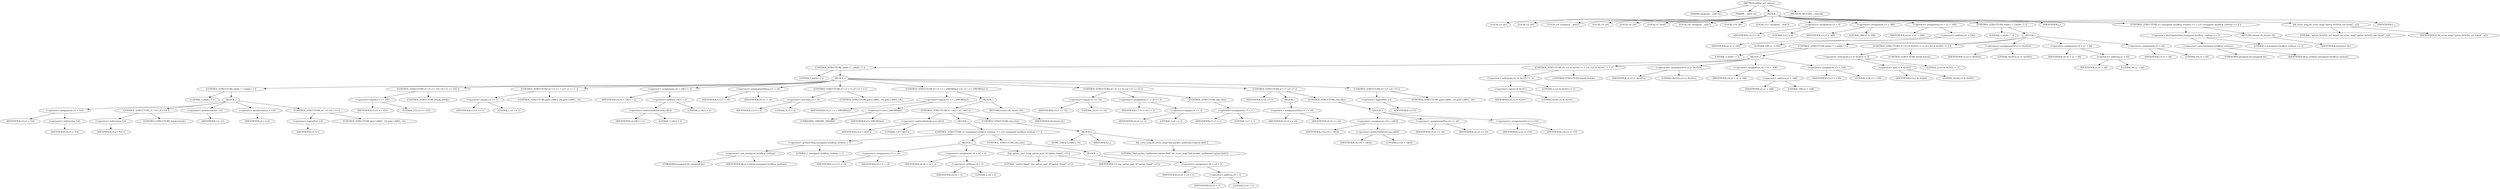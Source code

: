 digraph udhcp_get_option {  
"1000110" [label = "(METHOD,udhcp_get_option)" ]
"1000111" [label = "(PARAM,unsigned __int8 *a1)" ]
"1000112" [label = "(PARAM,__int64 a2)" ]
"1000113" [label = "(BLOCK,,)" ]
"1000114" [label = "(LOCAL,v2: int)" ]
"1000115" [label = "(LOCAL,v3: int)" ]
"1000116" [label = "(LOCAL,v4: unsigned __int8 *)" ]
"1000117" [label = "(LOCAL,v5: int)" ]
"1000118" [label = "(LOCAL,v6: int)" ]
"1000119" [label = "(LOCAL,v7: bool)" ]
"1000120" [label = "(LOCAL,v8: unsigned __int8 *)" ]
"1000121" [label = "(LOCAL,v10: int)" ]
"1000122" [label = "(LOCAL,v11: unsigned __int8 *)" ]
"1000123" [label = "(<operator>.assignment,v2 = 0)" ]
"1000124" [label = "(IDENTIFIER,v2,v2 = 0)" ]
"1000125" [label = "(LITERAL,0,v2 = 0)" ]
"1000126" [label = "(<operator>.assignment,v3 = 388)" ]
"1000127" [label = "(IDENTIFIER,v3,v3 = 388)" ]
"1000128" [label = "(LITERAL,388,v3 = 388)" ]
"1000129" [label = "(<operator>.assignment,v4 = a1 + 240)" ]
"1000130" [label = "(IDENTIFIER,v4,v4 = a1 + 240)" ]
"1000131" [label = "(<operator>.addition,a1 + 240)" ]
"1000132" [label = "(IDENTIFIER,a1,a1 + 240)" ]
"1000133" [label = "(LITERAL,240,a1 + 240)" ]
"1000134" [label = "(CONTROL_STRUCTURE,while ( 1 ),while ( 1 ))" ]
"1000135" [label = "(LITERAL,1,while ( 1 ))" ]
"1000136" [label = "(BLOCK,,)" ]
"1000137" [label = "(CONTROL_STRUCTURE,while ( 1 ),while ( 1 ))" ]
"1000138" [label = "(LITERAL,1,while ( 1 ))" ]
"1000139" [label = "(BLOCK,,)" ]
"1000140" [label = "(CONTROL_STRUCTURE,while ( 1 ),while ( 1 ))" ]
"1000141" [label = "(LITERAL,1,while ( 1 ))" ]
"1000142" [label = "(BLOCK,,)" ]
"1000143" [label = "(CONTROL_STRUCTURE,while ( 1 ),while ( 1 ))" ]
"1000144" [label = "(LITERAL,1,while ( 1 ))" ]
"1000145" [label = "(BLOCK,,)" ]
"1000146" [label = "(<operator>.assignment,v5 = *v4)" ]
"1000147" [label = "(IDENTIFIER,v5,v5 = *v4)" ]
"1000148" [label = "(<operator>.indirection,*v4)" ]
"1000149" [label = "(IDENTIFIER,v4,v5 = *v4)" ]
"1000150" [label = "(CONTROL_STRUCTURE,if ( *v4 ),if ( *v4 ))" ]
"1000151" [label = "(<operator>.indirection,*v4)" ]
"1000152" [label = "(IDENTIFIER,v4,if ( *v4 ))" ]
"1000153" [label = "(CONTROL_STRUCTURE,break;,break;)" ]
"1000154" [label = "(<operator>.preDecrement,--v3)" ]
"1000155" [label = "(IDENTIFIER,v3,--v3)" ]
"1000156" [label = "(<operator>.preIncrement,++v4)" ]
"1000157" [label = "(IDENTIFIER,v4,++v4)" ]
"1000158" [label = "(CONTROL_STRUCTURE,if ( !v3 ),if ( !v3 ))" ]
"1000159" [label = "(<operator>.logicalNot,!v3)" ]
"1000160" [label = "(IDENTIFIER,v3,!v3)" ]
"1000161" [label = "(CONTROL_STRUCTURE,goto LABEL_14;,goto LABEL_14;)" ]
"1000162" [label = "(CONTROL_STRUCTURE,if ( v5 == 255 ),if ( v5 == 255 ))" ]
"1000163" [label = "(<operator>.equals,v5 == 255)" ]
"1000164" [label = "(IDENTIFIER,v5,v5 == 255)" ]
"1000165" [label = "(LITERAL,255,v5 == 255)" ]
"1000166" [label = "(CONTROL_STRUCTURE,break;,break;)" ]
"1000167" [label = "(CONTROL_STRUCTURE,if ( v3 == 1 ),if ( v3 == 1 ))" ]
"1000168" [label = "(<operator>.equals,v3 == 1)" ]
"1000169" [label = "(IDENTIFIER,v3,v3 == 1)" ]
"1000170" [label = "(LITERAL,1,v3 == 1)" ]
"1000171" [label = "(CONTROL_STRUCTURE,goto LABEL_14;,goto LABEL_14;)" ]
"1000172" [label = "(<operator>.assignment,v6 = v4[1] + 2)" ]
"1000173" [label = "(IDENTIFIER,v6,v6 = v4[1] + 2)" ]
"1000174" [label = "(<operator>.addition,v4[1] + 2)" ]
"1000175" [label = "(<operator>.indirectIndexAccess,v4[1])" ]
"1000176" [label = "(IDENTIFIER,v4,v4[1] + 2)" ]
"1000177" [label = "(LITERAL,1,v4[1] + 2)" ]
"1000178" [label = "(LITERAL,2,v4[1] + 2)" ]
"1000179" [label = "(<operator>.assignmentMinus,v3 -= v6)" ]
"1000180" [label = "(IDENTIFIER,v3,v3 -= v6)" ]
"1000181" [label = "(IDENTIFIER,v6,v3 -= v6)" ]
"1000182" [label = "(CONTROL_STRUCTURE,if ( v3 < 0 ),if ( v3 < 0 ))" ]
"1000183" [label = "(<operator>.lessThan,v3 < 0)" ]
"1000184" [label = "(IDENTIFIER,v3,v3 < 0)" ]
"1000185" [label = "(LITERAL,0,v3 < 0)" ]
"1000186" [label = "(CONTROL_STRUCTURE,goto LABEL_14;,goto LABEL_14;)" ]
"1000187" [label = "(CONTROL_STRUCTURE,if ( v5 == (_DWORD)a2 ),if ( v5 == (_DWORD)a2 ))" ]
"1000188" [label = "(<operator>.equals,v5 == (_DWORD)a2)" ]
"1000189" [label = "(IDENTIFIER,v5,v5 == (_DWORD)a2)" ]
"1000190" [label = "(<operator>.cast,(_DWORD)a2)" ]
"1000191" [label = "(UNKNOWN,_DWORD,_DWORD)" ]
"1000192" [label = "(IDENTIFIER,a2,(_DWORD)a2)" ]
"1000193" [label = "(BLOCK,,)" ]
"1000194" [label = "(CONTROL_STRUCTURE,if ( v4[1] ),if ( v4[1] ))" ]
"1000195" [label = "(<operator>.indirectIndexAccess,v4[1])" ]
"1000196" [label = "(IDENTIFIER,v4,if ( v4[1] ))" ]
"1000197" [label = "(LITERAL,1,if ( v4[1] ))" ]
"1000198" [label = "(BLOCK,,)" ]
"1000199" [label = "(CONTROL_STRUCTURE,if ( (unsigned int)dhcp_verbose > 1 ),if ( (unsigned int)dhcp_verbose > 1 ))" ]
"1000200" [label = "(<operator>.greaterThan,(unsigned int)dhcp_verbose > 1)" ]
"1000201" [label = "(<operator>.cast,(unsigned int)dhcp_verbose)" ]
"1000202" [label = "(UNKNOWN,unsigned int,unsigned int)" ]
"1000203" [label = "(IDENTIFIER,dhcp_verbose,(unsigned int)dhcp_verbose)" ]
"1000204" [label = "(LITERAL,1,(unsigned int)dhcp_verbose > 1)" ]
"1000205" [label = "(BLOCK,,)" ]
"1000206" [label = "(<operator>.assignment,v11 = v4)" ]
"1000207" [label = "(IDENTIFIER,v11,v11 = v4)" ]
"1000208" [label = "(IDENTIFIER,v4,v11 = v4)" ]
"1000209" [label = "(<operator>.assignment,v8 = v4 + 2)" ]
"1000210" [label = "(IDENTIFIER,v8,v8 = v4 + 2)" ]
"1000211" [label = "(<operator>.addition,v4 + 2)" ]
"1000212" [label = "(IDENTIFIER,v4,v4 + 2)" ]
"1000213" [label = "(LITERAL,2,v4 + 2)" ]
"1000214" [label = "(log_option_part_0,log_option_part_0(\"option found\", v11))" ]
"1000215" [label = "(LITERAL,\"option found\",log_option_part_0(\"option found\", v11))" ]
"1000216" [label = "(IDENTIFIER,v11,log_option_part_0(\"option found\", v11))" ]
"1000217" [label = "(CONTROL_STRUCTURE,else,else)" ]
"1000218" [label = "(BLOCK,,)" ]
"1000219" [label = "(<operator>.assignment,v8 = v4 + 2)" ]
"1000220" [label = "(IDENTIFIER,v8,v8 = v4 + 2)" ]
"1000221" [label = "(<operator>.addition,v4 + 2)" ]
"1000222" [label = "(IDENTIFIER,v4,v4 + 2)" ]
"1000223" [label = "(LITERAL,2,v4 + 2)" ]
"1000224" [label = "(CONTROL_STRUCTURE,else,else)" ]
"1000225" [label = "(BLOCK,,)" ]
"1000226" [label = "(JUMP_TARGET,LABEL_14)" ]
"1000227" [label = "(IDENTIFIER,L,)" ]
"1000228" [label = "(bb_error_msg,bb_error_msg(\"bad packet, malformed option field\"))" ]
"1000229" [label = "(LITERAL,\"bad packet, malformed option field\",bb_error_msg(\"bad packet, malformed option field\"))" ]
"1000230" [label = "(RETURN,return v8;,return v8;)" ]
"1000231" [label = "(IDENTIFIER,v8,return v8;)" ]
"1000232" [label = "(CONTROL_STRUCTURE,if ( v5 == 52 ),if ( v5 == 52 ))" ]
"1000233" [label = "(<operator>.equals,v5 == 52)" ]
"1000234" [label = "(IDENTIFIER,v5,v5 == 52)" ]
"1000235" [label = "(LITERAL,52,v5 == 52)" ]
"1000236" [label = "(<operator>.assignment,v7 = v6 == 2)" ]
"1000237" [label = "(IDENTIFIER,v7,v7 = v6 == 2)" ]
"1000238" [label = "(<operator>.equals,v6 == 2)" ]
"1000239" [label = "(IDENTIFIER,v6,v6 == 2)" ]
"1000240" [label = "(LITERAL,2,v6 == 2)" ]
"1000241" [label = "(CONTROL_STRUCTURE,else,else)" ]
"1000242" [label = "(<operator>.assignment,v7 = 1)" ]
"1000243" [label = "(IDENTIFIER,v7,v7 = 1)" ]
"1000244" [label = "(LITERAL,1,v7 = 1)" ]
"1000245" [label = "(CONTROL_STRUCTURE,if ( v7 ),if ( v7 ))" ]
"1000246" [label = "(IDENTIFIER,v7,if ( v7 ))" ]
"1000247" [label = "(BLOCK,,)" ]
"1000248" [label = "(<operator>.assignmentPlus,v4 += v6)" ]
"1000249" [label = "(IDENTIFIER,v4,v4 += v6)" ]
"1000250" [label = "(IDENTIFIER,v6,v4 += v6)" ]
"1000251" [label = "(CONTROL_STRUCTURE,else,else)" ]
"1000252" [label = "(BLOCK,,)" ]
"1000253" [label = "(<operator>.assignment,v10 = v4[2])" ]
"1000254" [label = "(IDENTIFIER,v10,v10 = v4[2])" ]
"1000255" [label = "(<operator>.indirectIndexAccess,v4[2])" ]
"1000256" [label = "(IDENTIFIER,v4,v10 = v4[2])" ]
"1000257" [label = "(LITERAL,2,v10 = v4[2])" ]
"1000258" [label = "(<operator>.assignmentPlus,v4 += v6)" ]
"1000259" [label = "(IDENTIFIER,v4,v4 += v6)" ]
"1000260" [label = "(IDENTIFIER,v6,v4 += v6)" ]
"1000261" [label = "(<operators>.assignmentOr,v2 |= v10)" ]
"1000262" [label = "(IDENTIFIER,v2,v2 |= v10)" ]
"1000263" [label = "(IDENTIFIER,v10,v2 |= v10)" ]
"1000264" [label = "(CONTROL_STRUCTURE,if ( !v3 ),if ( !v3 ))" ]
"1000265" [label = "(<operator>.logicalNot,!v3)" ]
"1000266" [label = "(IDENTIFIER,v3,!v3)" ]
"1000267" [label = "(CONTROL_STRUCTURE,goto LABEL_14;,goto LABEL_14;)" ]
"1000268" [label = "(CONTROL_STRUCTURE,if ( (v2 & 0x101) != 1 ),if ( (v2 & 0x101) != 1 ))" ]
"1000269" [label = "(<operator>.notEquals,(v2 & 0x101) != 1)" ]
"1000270" [label = "(<operator>.and,v2 & 0x101)" ]
"1000271" [label = "(IDENTIFIER,v2,v2 & 0x101)" ]
"1000272" [label = "(LITERAL,0x101,v2 & 0x101)" ]
"1000273" [label = "(LITERAL,1,(v2 & 0x101) != 1)" ]
"1000274" [label = "(CONTROL_STRUCTURE,break;,break;)" ]
"1000275" [label = "(<operators>.assignmentOr,v2 |= 0x101u)" ]
"1000276" [label = "(IDENTIFIER,v2,v2 |= 0x101u)" ]
"1000277" [label = "(LITERAL,0x101u,v2 |= 0x101u)" ]
"1000278" [label = "(<operator>.assignment,v4 = a1 + 108)" ]
"1000279" [label = "(IDENTIFIER,v4,v4 = a1 + 108)" ]
"1000280" [label = "(<operator>.addition,a1 + 108)" ]
"1000281" [label = "(IDENTIFIER,a1,a1 + 108)" ]
"1000282" [label = "(LITERAL,108,a1 + 108)" ]
"1000283" [label = "(<operator>.assignment,v3 = 128)" ]
"1000284" [label = "(IDENTIFIER,v3,v3 = 128)" ]
"1000285" [label = "(LITERAL,128,v3 = 128)" ]
"1000286" [label = "(CONTROL_STRUCTURE,if ( (v2 & 0x202) != 2 ),if ( (v2 & 0x202) != 2 ))" ]
"1000287" [label = "(<operator>.notEquals,(v2 & 0x202) != 2)" ]
"1000288" [label = "(<operator>.and,v2 & 0x202)" ]
"1000289" [label = "(IDENTIFIER,v2,v2 & 0x202)" ]
"1000290" [label = "(LITERAL,0x202,v2 & 0x202)" ]
"1000291" [label = "(LITERAL,2,(v2 & 0x202) != 2)" ]
"1000292" [label = "(CONTROL_STRUCTURE,break;,break;)" ]
"1000293" [label = "(<operators>.assignmentOr,v2 |= 0x202u)" ]
"1000294" [label = "(IDENTIFIER,v2,v2 |= 0x202u)" ]
"1000295" [label = "(LITERAL,0x202u,v2 |= 0x202u)" ]
"1000296" [label = "(<operator>.assignment,v4 = a1 + 44)" ]
"1000297" [label = "(IDENTIFIER,v4,v4 = a1 + 44)" ]
"1000298" [label = "(<operator>.addition,a1 + 44)" ]
"1000299" [label = "(IDENTIFIER,a1,a1 + 44)" ]
"1000300" [label = "(LITERAL,44,a1 + 44)" ]
"1000301" [label = "(<operator>.assignment,v3 = 64)" ]
"1000302" [label = "(IDENTIFIER,v3,v3 = 64)" ]
"1000303" [label = "(LITERAL,64,v3 = 64)" ]
"1000304" [label = "(IDENTIFIER,L,)" ]
"1000305" [label = "(CONTROL_STRUCTURE,if ( (unsigned int)dhcp_verbose <= 2 ),if ( (unsigned int)dhcp_verbose <= 2 ))" ]
"1000306" [label = "(<operator>.lessEqualsThan,(unsigned int)dhcp_verbose <= 2)" ]
"1000307" [label = "(<operator>.cast,(unsigned int)dhcp_verbose)" ]
"1000308" [label = "(UNKNOWN,unsigned int,unsigned int)" ]
"1000309" [label = "(IDENTIFIER,dhcp_verbose,(unsigned int)dhcp_verbose)" ]
"1000310" [label = "(LITERAL,2,(unsigned int)dhcp_verbose <= 2)" ]
"1000311" [label = "(RETURN,return v8;,return v8;)" ]
"1000312" [label = "(IDENTIFIER,v8,return v8;)" ]
"1000313" [label = "(bb_error_msg,bb_error_msg(\"option 0x%02x not found\", a2))" ]
"1000314" [label = "(LITERAL,\"option 0x%02x not found\",bb_error_msg(\"option 0x%02x not found\", a2))" ]
"1000315" [label = "(IDENTIFIER,a2,bb_error_msg(\"option 0x%02x not found\", a2))" ]
"1000316" [label = "(IDENTIFIER,L,)" ]
"1000317" [label = "(METHOD_RETURN,__fastcall)" ]
  "1000110" -> "1000111" 
  "1000110" -> "1000112" 
  "1000110" -> "1000113" 
  "1000110" -> "1000317" 
  "1000113" -> "1000114" 
  "1000113" -> "1000115" 
  "1000113" -> "1000116" 
  "1000113" -> "1000117" 
  "1000113" -> "1000118" 
  "1000113" -> "1000119" 
  "1000113" -> "1000120" 
  "1000113" -> "1000121" 
  "1000113" -> "1000122" 
  "1000113" -> "1000123" 
  "1000113" -> "1000126" 
  "1000113" -> "1000129" 
  "1000113" -> "1000134" 
  "1000113" -> "1000304" 
  "1000113" -> "1000305" 
  "1000113" -> "1000313" 
  "1000113" -> "1000316" 
  "1000123" -> "1000124" 
  "1000123" -> "1000125" 
  "1000126" -> "1000127" 
  "1000126" -> "1000128" 
  "1000129" -> "1000130" 
  "1000129" -> "1000131" 
  "1000131" -> "1000132" 
  "1000131" -> "1000133" 
  "1000134" -> "1000135" 
  "1000134" -> "1000136" 
  "1000136" -> "1000137" 
  "1000136" -> "1000286" 
  "1000136" -> "1000293" 
  "1000136" -> "1000296" 
  "1000136" -> "1000301" 
  "1000137" -> "1000138" 
  "1000137" -> "1000139" 
  "1000139" -> "1000140" 
  "1000139" -> "1000268" 
  "1000139" -> "1000275" 
  "1000139" -> "1000278" 
  "1000139" -> "1000283" 
  "1000140" -> "1000141" 
  "1000140" -> "1000142" 
  "1000142" -> "1000143" 
  "1000142" -> "1000162" 
  "1000142" -> "1000167" 
  "1000142" -> "1000172" 
  "1000142" -> "1000179" 
  "1000142" -> "1000182" 
  "1000142" -> "1000187" 
  "1000142" -> "1000232" 
  "1000142" -> "1000245" 
  "1000142" -> "1000264" 
  "1000143" -> "1000144" 
  "1000143" -> "1000145" 
  "1000145" -> "1000146" 
  "1000145" -> "1000150" 
  "1000145" -> "1000154" 
  "1000145" -> "1000156" 
  "1000145" -> "1000158" 
  "1000146" -> "1000147" 
  "1000146" -> "1000148" 
  "1000148" -> "1000149" 
  "1000150" -> "1000151" 
  "1000150" -> "1000153" 
  "1000151" -> "1000152" 
  "1000154" -> "1000155" 
  "1000156" -> "1000157" 
  "1000158" -> "1000159" 
  "1000158" -> "1000161" 
  "1000159" -> "1000160" 
  "1000162" -> "1000163" 
  "1000162" -> "1000166" 
  "1000163" -> "1000164" 
  "1000163" -> "1000165" 
  "1000167" -> "1000168" 
  "1000167" -> "1000171" 
  "1000168" -> "1000169" 
  "1000168" -> "1000170" 
  "1000172" -> "1000173" 
  "1000172" -> "1000174" 
  "1000174" -> "1000175" 
  "1000174" -> "1000178" 
  "1000175" -> "1000176" 
  "1000175" -> "1000177" 
  "1000179" -> "1000180" 
  "1000179" -> "1000181" 
  "1000182" -> "1000183" 
  "1000182" -> "1000186" 
  "1000183" -> "1000184" 
  "1000183" -> "1000185" 
  "1000187" -> "1000188" 
  "1000187" -> "1000193" 
  "1000188" -> "1000189" 
  "1000188" -> "1000190" 
  "1000190" -> "1000191" 
  "1000190" -> "1000192" 
  "1000193" -> "1000194" 
  "1000193" -> "1000230" 
  "1000194" -> "1000195" 
  "1000194" -> "1000198" 
  "1000194" -> "1000224" 
  "1000195" -> "1000196" 
  "1000195" -> "1000197" 
  "1000198" -> "1000199" 
  "1000199" -> "1000200" 
  "1000199" -> "1000205" 
  "1000199" -> "1000217" 
  "1000200" -> "1000201" 
  "1000200" -> "1000204" 
  "1000201" -> "1000202" 
  "1000201" -> "1000203" 
  "1000205" -> "1000206" 
  "1000205" -> "1000209" 
  "1000205" -> "1000214" 
  "1000206" -> "1000207" 
  "1000206" -> "1000208" 
  "1000209" -> "1000210" 
  "1000209" -> "1000211" 
  "1000211" -> "1000212" 
  "1000211" -> "1000213" 
  "1000214" -> "1000215" 
  "1000214" -> "1000216" 
  "1000217" -> "1000218" 
  "1000218" -> "1000219" 
  "1000219" -> "1000220" 
  "1000219" -> "1000221" 
  "1000221" -> "1000222" 
  "1000221" -> "1000223" 
  "1000224" -> "1000225" 
  "1000225" -> "1000226" 
  "1000225" -> "1000227" 
  "1000225" -> "1000228" 
  "1000228" -> "1000229" 
  "1000230" -> "1000231" 
  "1000232" -> "1000233" 
  "1000232" -> "1000236" 
  "1000232" -> "1000241" 
  "1000233" -> "1000234" 
  "1000233" -> "1000235" 
  "1000236" -> "1000237" 
  "1000236" -> "1000238" 
  "1000238" -> "1000239" 
  "1000238" -> "1000240" 
  "1000241" -> "1000242" 
  "1000242" -> "1000243" 
  "1000242" -> "1000244" 
  "1000245" -> "1000246" 
  "1000245" -> "1000247" 
  "1000245" -> "1000251" 
  "1000247" -> "1000248" 
  "1000248" -> "1000249" 
  "1000248" -> "1000250" 
  "1000251" -> "1000252" 
  "1000252" -> "1000253" 
  "1000252" -> "1000258" 
  "1000252" -> "1000261" 
  "1000253" -> "1000254" 
  "1000253" -> "1000255" 
  "1000255" -> "1000256" 
  "1000255" -> "1000257" 
  "1000258" -> "1000259" 
  "1000258" -> "1000260" 
  "1000261" -> "1000262" 
  "1000261" -> "1000263" 
  "1000264" -> "1000265" 
  "1000264" -> "1000267" 
  "1000265" -> "1000266" 
  "1000268" -> "1000269" 
  "1000268" -> "1000274" 
  "1000269" -> "1000270" 
  "1000269" -> "1000273" 
  "1000270" -> "1000271" 
  "1000270" -> "1000272" 
  "1000275" -> "1000276" 
  "1000275" -> "1000277" 
  "1000278" -> "1000279" 
  "1000278" -> "1000280" 
  "1000280" -> "1000281" 
  "1000280" -> "1000282" 
  "1000283" -> "1000284" 
  "1000283" -> "1000285" 
  "1000286" -> "1000287" 
  "1000286" -> "1000292" 
  "1000287" -> "1000288" 
  "1000287" -> "1000291" 
  "1000288" -> "1000289" 
  "1000288" -> "1000290" 
  "1000293" -> "1000294" 
  "1000293" -> "1000295" 
  "1000296" -> "1000297" 
  "1000296" -> "1000298" 
  "1000298" -> "1000299" 
  "1000298" -> "1000300" 
  "1000301" -> "1000302" 
  "1000301" -> "1000303" 
  "1000305" -> "1000306" 
  "1000305" -> "1000311" 
  "1000306" -> "1000307" 
  "1000306" -> "1000310" 
  "1000307" -> "1000308" 
  "1000307" -> "1000309" 
  "1000311" -> "1000312" 
  "1000313" -> "1000314" 
  "1000313" -> "1000315" 
}
